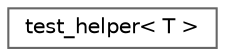 digraph "类继承关系图"
{
 // LATEX_PDF_SIZE
  bgcolor="transparent";
  edge [fontname=Helvetica,fontsize=10,labelfontname=Helvetica,labelfontsize=10];
  node [fontname=Helvetica,fontsize=10,shape=box,height=0.2,width=0.4];
  rankdir="LR";
  Node0 [id="Node000000",label="test_helper\< T \>",height=0.2,width=0.4,color="grey40", fillcolor="white", style="filled",URL="$structtest__helper.html",tooltip=" "];
}
